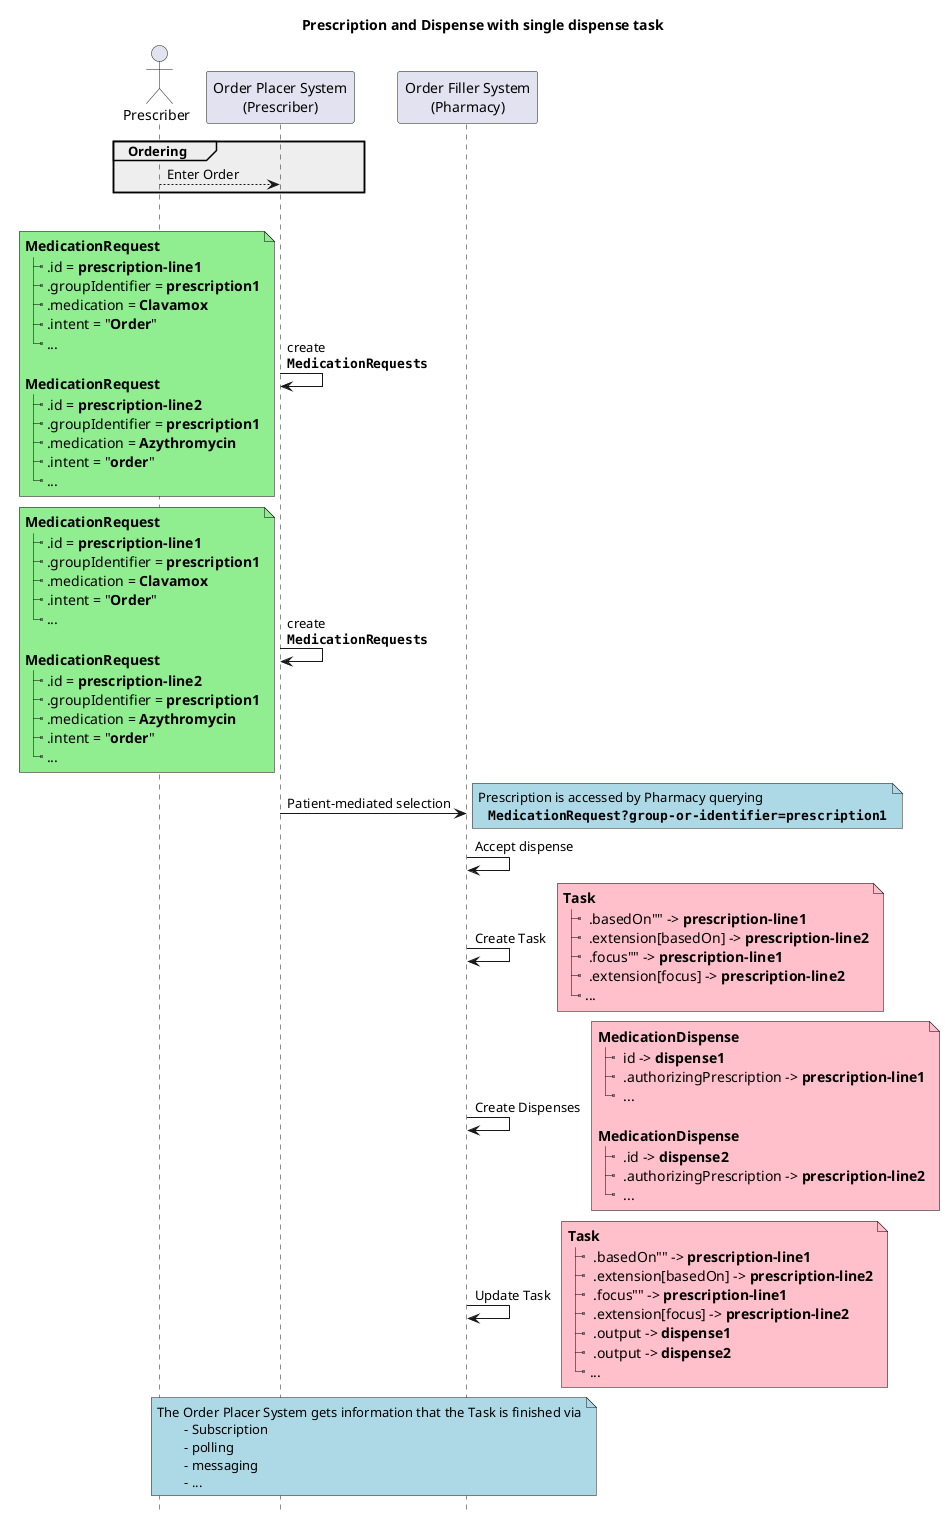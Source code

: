 @startuml
skinparam svgDimensionStyle false
'skinparam sequenceMessageAlign center
title 
	Prescription and Dispense with single dispense task
end title
hide footbox

skinparam Note<<resource>> {
    'BackgroundColor Pink
    FontName Consolas
    FontSize 14
    'FontStyle Bold
    BorderColor Black
}


actor Prescriber as Doc
participant "Order Placer System\n(Prescriber)" as Placer
participant "Order Filler System\n(Pharmacy)" as Filler

group #eee Ordering
Doc --> Placer: Enter Order
end

group Workflow

Placer -> Placer: create\n**""MedicationRequests""** 

note left <<resource>> #lightgreen
	**MedicationRequest**
	|_ .id = **prescription-line1**
	|_ .groupIdentifier = **prescription1**
	|_ .medication = **Clavamox**
	|_ .intent = "**Order**"
	|_ ...

	**MedicationRequest**
	|_ .id = **prescription-line2**
	|_ .groupIdentifier = **prescription1**
	|_ .medication = **Azythromycin**
	|_ .intent = "**order**"
	|_ ...
end note

Placer -> Placer: create\n**""MedicationRequests""** 

note left <<resource>> #lightgreen
	**MedicationRequest**
	|_ .id = **prescription-line1**
	|_ .groupIdentifier = **prescription1**
	|_ .medication = **Clavamox**
	|_ .intent = "**Order**"
	|_ ...

	**MedicationRequest**
	|_ .id = **prescription-line2**
	|_ .groupIdentifier = **prescription1**
	|_ .medication = **Azythromycin**
	|_ .intent = "**order**"
	|_ ...
end note



Placer -> Filler: Patient-mediated selection

note right #lightblue
	Prescription is accessed by Pharmacy querying
    **""MedicationRequest?group-or-identifier=prescription1""**
end note
Filler -> Filler: Accept dispense

Filler -> Filler: Create Task

note right <<resource>>#pink
	**Task**
	|_  .basedOn"" -> **prescription-line1**
	|_  .extension[basedOn] -> **prescription-line2**
	|_  .focus"" -> **prescription-line1**
	|_  .extension[focus] -> **prescription-line2**
	|_ ...
end note 


Filler -> Filler: Create Dispenses
note right <<resource>> #pink
  **MedicationDispense**
  |_  id -> **dispense1**
  |_  .authorizingPrescription -> **prescription-line1**
  |_  ...

  **MedicationDispense**
  |_  .id -> **dispense2** 
  |_  .authorizingPrescription -> **prescription-line2**
  |_  ...
end note 



Filler -> Filler: Update Task

note right <<resource>>#pink
	**Task**
	|_  .basedOn"" -> **prescription-line1**
	|_  .extension[basedOn] -> **prescription-line2**
	|_  .focus"" -> **prescription-line1**
	|_  .extension[focus] -> **prescription-line2**
	|_  .output -> **dispense1**
	|_  .output -> **dispense2**
	|_ ...
end note 


note over Placer, Filler #lightblue
	The Order Placer System gets information that the Task is finished via
		- Subscription
		- polling
		- messaging
		- ...
end note


@enduml